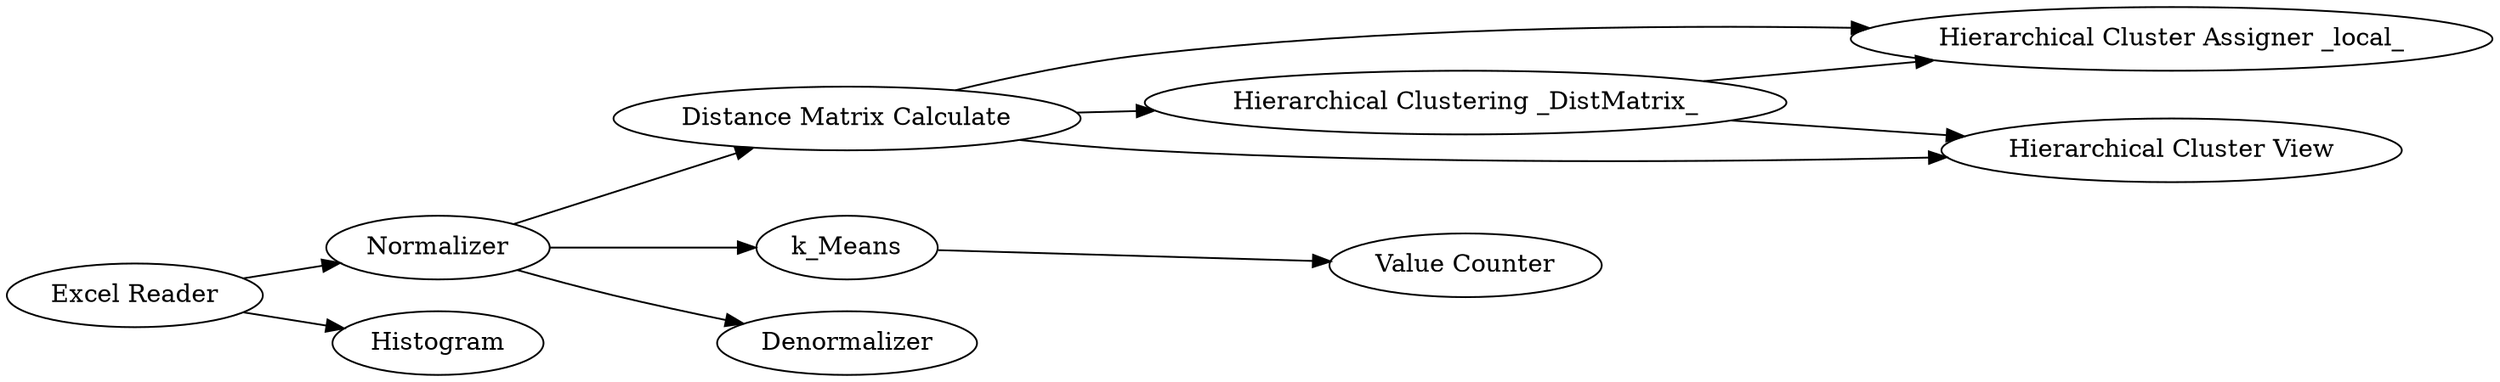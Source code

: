 digraph {
	10 -> 12
	3 -> 7
	8 -> 9
	3 -> 8
	7 -> 11
	2 -> 4
	3 -> 5
	7 -> 12
	2 -> 3
	10 -> 11
	7 -> 10
	5 [label=Denormalizer]
	7 [label="Distance Matrix Calculate"]
	9 [label="Value Counter"]
	11 [label="Hierarchical Cluster View"]
	4 [label=Histogram]
	10 [label="Hierarchical Clustering _DistMatrix_"]
	8 [label=k_Means]
	3 [label=Normalizer]
	2 [label="Excel Reader"]
	12 [label="Hierarchical Cluster Assigner _local_"]
	rankdir=LR
}
